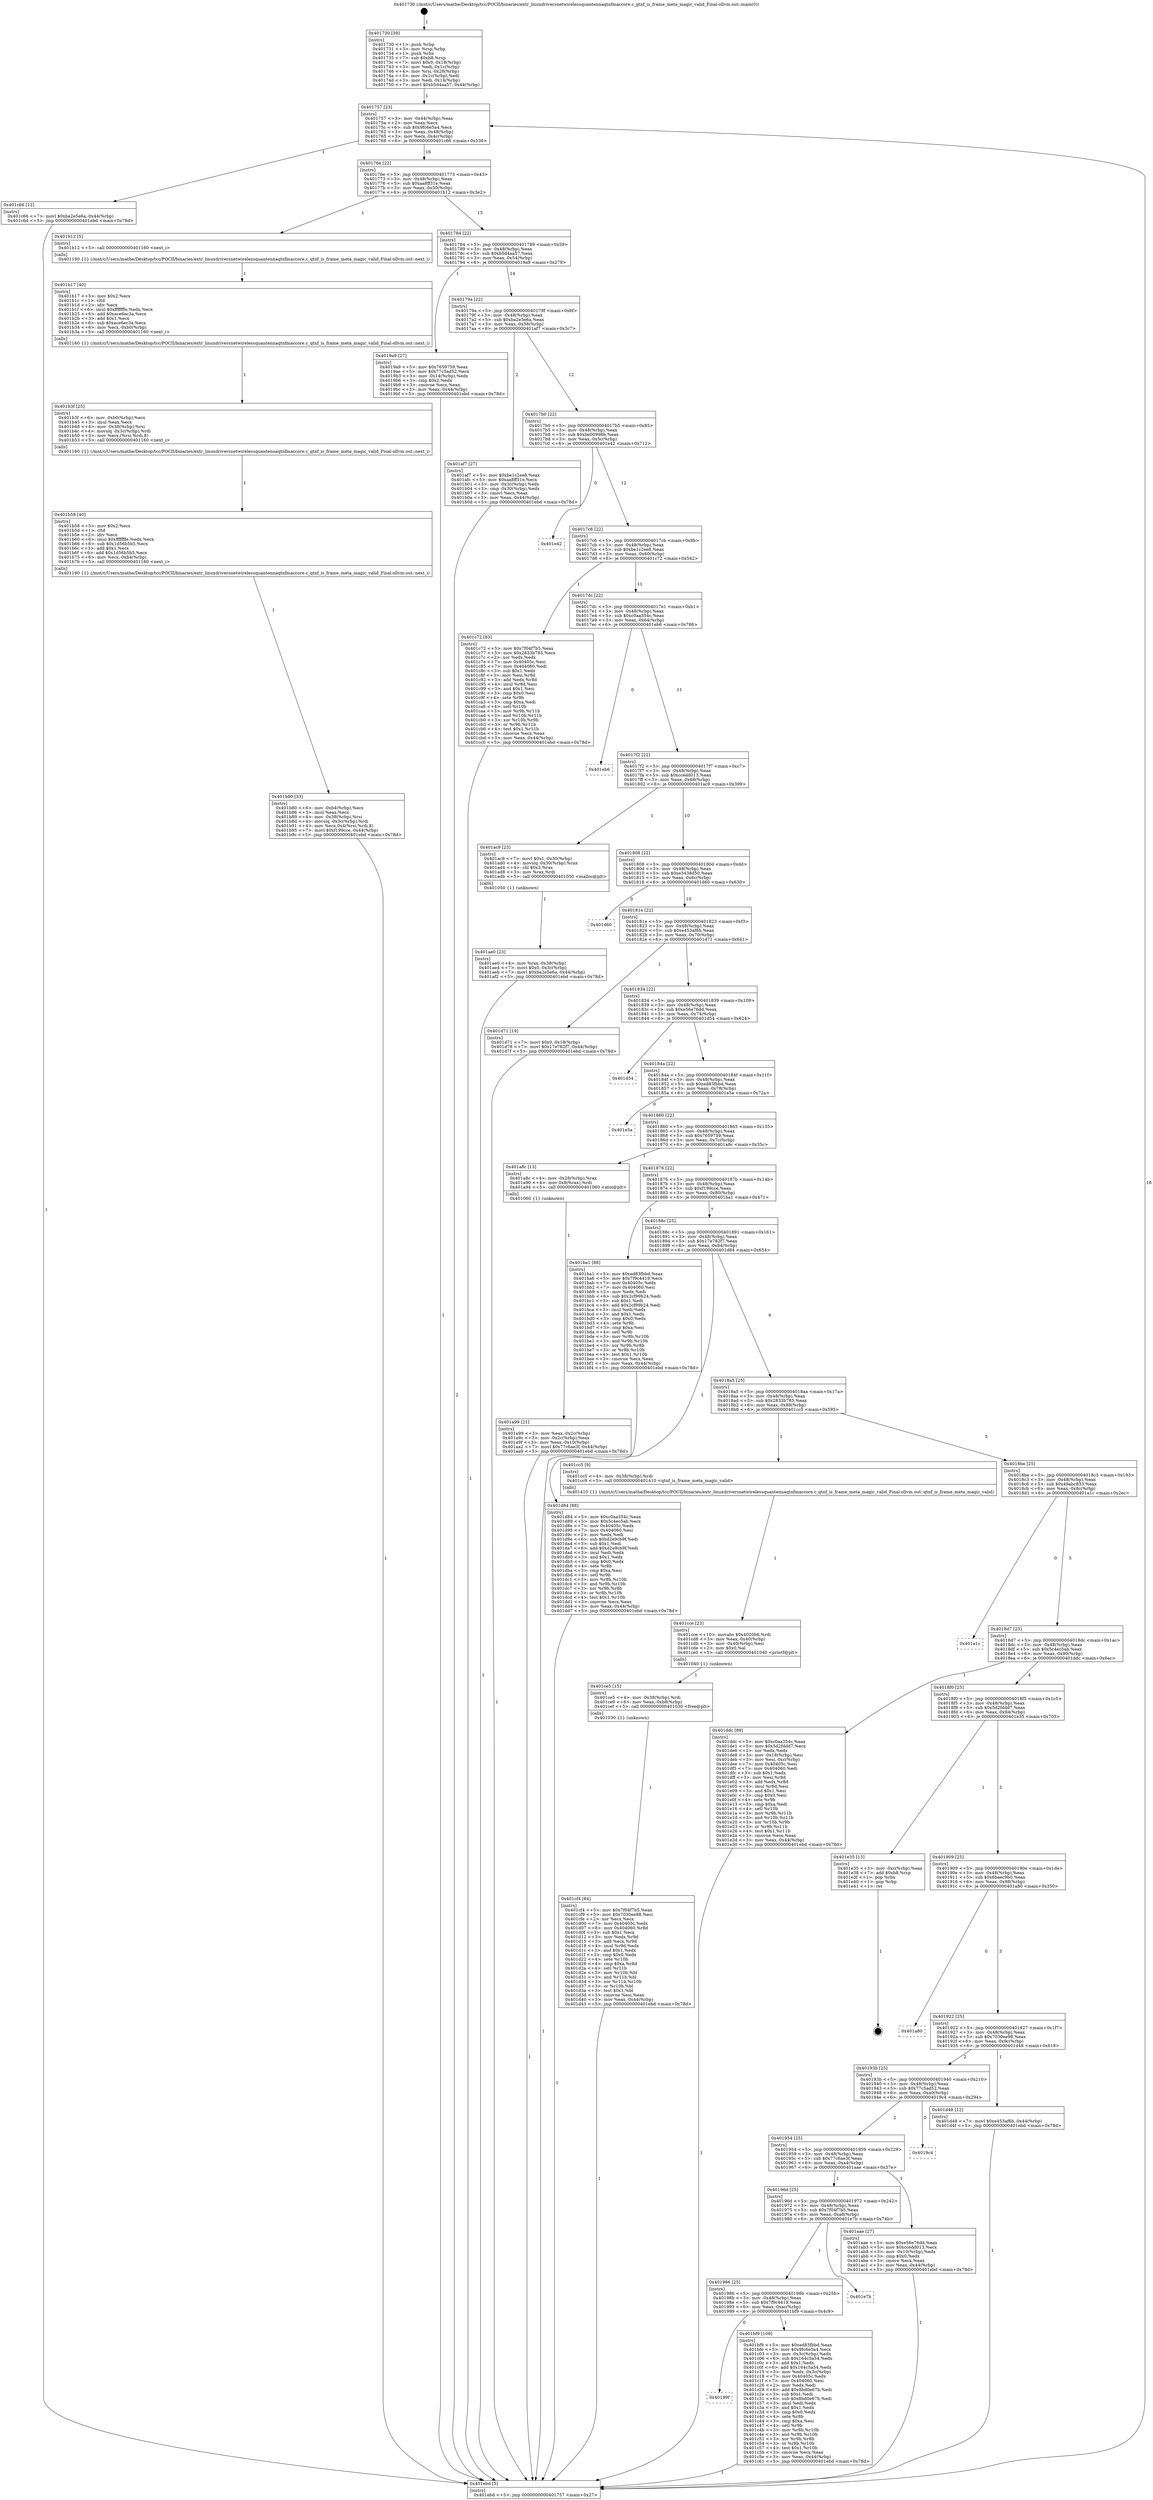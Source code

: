 digraph "0x401730" {
  label = "0x401730 (/mnt/c/Users/mathe/Desktop/tcc/POCII/binaries/extr_linuxdriversnetwirelessquantennaqtnfmaccore.c_qtnf_is_frame_meta_magic_valid_Final-ollvm.out::main(0))"
  labelloc = "t"
  node[shape=record]

  Entry [label="",width=0.3,height=0.3,shape=circle,fillcolor=black,style=filled]
  "0x401757" [label="{
     0x401757 [23]\l
     | [instrs]\l
     &nbsp;&nbsp;0x401757 \<+3\>: mov -0x44(%rbp),%eax\l
     &nbsp;&nbsp;0x40175a \<+2\>: mov %eax,%ecx\l
     &nbsp;&nbsp;0x40175c \<+6\>: sub $0x9fc6e5a4,%ecx\l
     &nbsp;&nbsp;0x401762 \<+3\>: mov %eax,-0x48(%rbp)\l
     &nbsp;&nbsp;0x401765 \<+3\>: mov %ecx,-0x4c(%rbp)\l
     &nbsp;&nbsp;0x401768 \<+6\>: je 0000000000401c66 \<main+0x536\>\l
  }"]
  "0x401c66" [label="{
     0x401c66 [12]\l
     | [instrs]\l
     &nbsp;&nbsp;0x401c66 \<+7\>: movl $0xba2e5e6a,-0x44(%rbp)\l
     &nbsp;&nbsp;0x401c6d \<+5\>: jmp 0000000000401ebd \<main+0x78d\>\l
  }"]
  "0x40176e" [label="{
     0x40176e [22]\l
     | [instrs]\l
     &nbsp;&nbsp;0x40176e \<+5\>: jmp 0000000000401773 \<main+0x43\>\l
     &nbsp;&nbsp;0x401773 \<+3\>: mov -0x48(%rbp),%eax\l
     &nbsp;&nbsp;0x401776 \<+5\>: sub $0xaa8ff31e,%eax\l
     &nbsp;&nbsp;0x40177b \<+3\>: mov %eax,-0x50(%rbp)\l
     &nbsp;&nbsp;0x40177e \<+6\>: je 0000000000401b12 \<main+0x3e2\>\l
  }"]
  Exit [label="",width=0.3,height=0.3,shape=circle,fillcolor=black,style=filled,peripheries=2]
  "0x401b12" [label="{
     0x401b12 [5]\l
     | [instrs]\l
     &nbsp;&nbsp;0x401b12 \<+5\>: call 0000000000401160 \<next_i\>\l
     | [calls]\l
     &nbsp;&nbsp;0x401160 \{1\} (/mnt/c/Users/mathe/Desktop/tcc/POCII/binaries/extr_linuxdriversnetwirelessquantennaqtnfmaccore.c_qtnf_is_frame_meta_magic_valid_Final-ollvm.out::next_i)\l
  }"]
  "0x401784" [label="{
     0x401784 [22]\l
     | [instrs]\l
     &nbsp;&nbsp;0x401784 \<+5\>: jmp 0000000000401789 \<main+0x59\>\l
     &nbsp;&nbsp;0x401789 \<+3\>: mov -0x48(%rbp),%eax\l
     &nbsp;&nbsp;0x40178c \<+5\>: sub $0xb5d4aa57,%eax\l
     &nbsp;&nbsp;0x401791 \<+3\>: mov %eax,-0x54(%rbp)\l
     &nbsp;&nbsp;0x401794 \<+6\>: je 00000000004019a9 \<main+0x279\>\l
  }"]
  "0x401cf4" [label="{
     0x401cf4 [84]\l
     | [instrs]\l
     &nbsp;&nbsp;0x401cf4 \<+5\>: mov $0x7f04f7b5,%eax\l
     &nbsp;&nbsp;0x401cf9 \<+5\>: mov $0x7030ee98,%esi\l
     &nbsp;&nbsp;0x401cfe \<+2\>: xor %ecx,%ecx\l
     &nbsp;&nbsp;0x401d00 \<+7\>: mov 0x40405c,%edx\l
     &nbsp;&nbsp;0x401d07 \<+8\>: mov 0x404060,%r8d\l
     &nbsp;&nbsp;0x401d0f \<+3\>: sub $0x1,%ecx\l
     &nbsp;&nbsp;0x401d12 \<+3\>: mov %edx,%r9d\l
     &nbsp;&nbsp;0x401d15 \<+3\>: add %ecx,%r9d\l
     &nbsp;&nbsp;0x401d18 \<+4\>: imul %r9d,%edx\l
     &nbsp;&nbsp;0x401d1c \<+3\>: and $0x1,%edx\l
     &nbsp;&nbsp;0x401d1f \<+3\>: cmp $0x0,%edx\l
     &nbsp;&nbsp;0x401d22 \<+4\>: sete %r10b\l
     &nbsp;&nbsp;0x401d26 \<+4\>: cmp $0xa,%r8d\l
     &nbsp;&nbsp;0x401d2a \<+4\>: setl %r11b\l
     &nbsp;&nbsp;0x401d2e \<+3\>: mov %r10b,%bl\l
     &nbsp;&nbsp;0x401d31 \<+3\>: and %r11b,%bl\l
     &nbsp;&nbsp;0x401d34 \<+3\>: xor %r11b,%r10b\l
     &nbsp;&nbsp;0x401d37 \<+3\>: or %r10b,%bl\l
     &nbsp;&nbsp;0x401d3a \<+3\>: test $0x1,%bl\l
     &nbsp;&nbsp;0x401d3d \<+3\>: cmovne %esi,%eax\l
     &nbsp;&nbsp;0x401d40 \<+3\>: mov %eax,-0x44(%rbp)\l
     &nbsp;&nbsp;0x401d43 \<+5\>: jmp 0000000000401ebd \<main+0x78d\>\l
  }"]
  "0x4019a9" [label="{
     0x4019a9 [27]\l
     | [instrs]\l
     &nbsp;&nbsp;0x4019a9 \<+5\>: mov $0x7659759,%eax\l
     &nbsp;&nbsp;0x4019ae \<+5\>: mov $0x77c5ad52,%ecx\l
     &nbsp;&nbsp;0x4019b3 \<+3\>: mov -0x14(%rbp),%edx\l
     &nbsp;&nbsp;0x4019b6 \<+3\>: cmp $0x2,%edx\l
     &nbsp;&nbsp;0x4019b9 \<+3\>: cmovne %ecx,%eax\l
     &nbsp;&nbsp;0x4019bc \<+3\>: mov %eax,-0x44(%rbp)\l
     &nbsp;&nbsp;0x4019bf \<+5\>: jmp 0000000000401ebd \<main+0x78d\>\l
  }"]
  "0x40179a" [label="{
     0x40179a [22]\l
     | [instrs]\l
     &nbsp;&nbsp;0x40179a \<+5\>: jmp 000000000040179f \<main+0x6f\>\l
     &nbsp;&nbsp;0x40179f \<+3\>: mov -0x48(%rbp),%eax\l
     &nbsp;&nbsp;0x4017a2 \<+5\>: sub $0xba2e5e6a,%eax\l
     &nbsp;&nbsp;0x4017a7 \<+3\>: mov %eax,-0x58(%rbp)\l
     &nbsp;&nbsp;0x4017aa \<+6\>: je 0000000000401af7 \<main+0x3c7\>\l
  }"]
  "0x401ebd" [label="{
     0x401ebd [5]\l
     | [instrs]\l
     &nbsp;&nbsp;0x401ebd \<+5\>: jmp 0000000000401757 \<main+0x27\>\l
  }"]
  "0x401730" [label="{
     0x401730 [39]\l
     | [instrs]\l
     &nbsp;&nbsp;0x401730 \<+1\>: push %rbp\l
     &nbsp;&nbsp;0x401731 \<+3\>: mov %rsp,%rbp\l
     &nbsp;&nbsp;0x401734 \<+1\>: push %rbx\l
     &nbsp;&nbsp;0x401735 \<+7\>: sub $0xb8,%rsp\l
     &nbsp;&nbsp;0x40173c \<+7\>: movl $0x0,-0x18(%rbp)\l
     &nbsp;&nbsp;0x401743 \<+3\>: mov %edi,-0x1c(%rbp)\l
     &nbsp;&nbsp;0x401746 \<+4\>: mov %rsi,-0x28(%rbp)\l
     &nbsp;&nbsp;0x40174a \<+3\>: mov -0x1c(%rbp),%edi\l
     &nbsp;&nbsp;0x40174d \<+3\>: mov %edi,-0x14(%rbp)\l
     &nbsp;&nbsp;0x401750 \<+7\>: movl $0xb5d4aa57,-0x44(%rbp)\l
  }"]
  "0x401ce5" [label="{
     0x401ce5 [15]\l
     | [instrs]\l
     &nbsp;&nbsp;0x401ce5 \<+4\>: mov -0x38(%rbp),%rdi\l
     &nbsp;&nbsp;0x401ce9 \<+6\>: mov %eax,-0xb8(%rbp)\l
     &nbsp;&nbsp;0x401cef \<+5\>: call 0000000000401030 \<free@plt\>\l
     | [calls]\l
     &nbsp;&nbsp;0x401030 \{1\} (unknown)\l
  }"]
  "0x401af7" [label="{
     0x401af7 [27]\l
     | [instrs]\l
     &nbsp;&nbsp;0x401af7 \<+5\>: mov $0xbe1c2ee8,%eax\l
     &nbsp;&nbsp;0x401afc \<+5\>: mov $0xaa8ff31e,%ecx\l
     &nbsp;&nbsp;0x401b01 \<+3\>: mov -0x3c(%rbp),%edx\l
     &nbsp;&nbsp;0x401b04 \<+3\>: cmp -0x30(%rbp),%edx\l
     &nbsp;&nbsp;0x401b07 \<+3\>: cmovl %ecx,%eax\l
     &nbsp;&nbsp;0x401b0a \<+3\>: mov %eax,-0x44(%rbp)\l
     &nbsp;&nbsp;0x401b0d \<+5\>: jmp 0000000000401ebd \<main+0x78d\>\l
  }"]
  "0x4017b0" [label="{
     0x4017b0 [22]\l
     | [instrs]\l
     &nbsp;&nbsp;0x4017b0 \<+5\>: jmp 00000000004017b5 \<main+0x85\>\l
     &nbsp;&nbsp;0x4017b5 \<+3\>: mov -0x48(%rbp),%eax\l
     &nbsp;&nbsp;0x4017b8 \<+5\>: sub $0xbe00998b,%eax\l
     &nbsp;&nbsp;0x4017bd \<+3\>: mov %eax,-0x5c(%rbp)\l
     &nbsp;&nbsp;0x4017c0 \<+6\>: je 0000000000401e42 \<main+0x712\>\l
  }"]
  "0x401cce" [label="{
     0x401cce [23]\l
     | [instrs]\l
     &nbsp;&nbsp;0x401cce \<+10\>: movabs $0x4020b6,%rdi\l
     &nbsp;&nbsp;0x401cd8 \<+3\>: mov %eax,-0x40(%rbp)\l
     &nbsp;&nbsp;0x401cdb \<+3\>: mov -0x40(%rbp),%esi\l
     &nbsp;&nbsp;0x401cde \<+2\>: mov $0x0,%al\l
     &nbsp;&nbsp;0x401ce0 \<+5\>: call 0000000000401040 \<printf@plt\>\l
     | [calls]\l
     &nbsp;&nbsp;0x401040 \{1\} (unknown)\l
  }"]
  "0x401e42" [label="{
     0x401e42\l
  }", style=dashed]
  "0x4017c6" [label="{
     0x4017c6 [22]\l
     | [instrs]\l
     &nbsp;&nbsp;0x4017c6 \<+5\>: jmp 00000000004017cb \<main+0x9b\>\l
     &nbsp;&nbsp;0x4017cb \<+3\>: mov -0x48(%rbp),%eax\l
     &nbsp;&nbsp;0x4017ce \<+5\>: sub $0xbe1c2ee8,%eax\l
     &nbsp;&nbsp;0x4017d3 \<+3\>: mov %eax,-0x60(%rbp)\l
     &nbsp;&nbsp;0x4017d6 \<+6\>: je 0000000000401c72 \<main+0x542\>\l
  }"]
  "0x40199f" [label="{
     0x40199f\l
  }", style=dashed]
  "0x401c72" [label="{
     0x401c72 [83]\l
     | [instrs]\l
     &nbsp;&nbsp;0x401c72 \<+5\>: mov $0x7f04f7b5,%eax\l
     &nbsp;&nbsp;0x401c77 \<+5\>: mov $0x2833b785,%ecx\l
     &nbsp;&nbsp;0x401c7c \<+2\>: xor %edx,%edx\l
     &nbsp;&nbsp;0x401c7e \<+7\>: mov 0x40405c,%esi\l
     &nbsp;&nbsp;0x401c85 \<+7\>: mov 0x404060,%edi\l
     &nbsp;&nbsp;0x401c8c \<+3\>: sub $0x1,%edx\l
     &nbsp;&nbsp;0x401c8f \<+3\>: mov %esi,%r8d\l
     &nbsp;&nbsp;0x401c92 \<+3\>: add %edx,%r8d\l
     &nbsp;&nbsp;0x401c95 \<+4\>: imul %r8d,%esi\l
     &nbsp;&nbsp;0x401c99 \<+3\>: and $0x1,%esi\l
     &nbsp;&nbsp;0x401c9c \<+3\>: cmp $0x0,%esi\l
     &nbsp;&nbsp;0x401c9f \<+4\>: sete %r9b\l
     &nbsp;&nbsp;0x401ca3 \<+3\>: cmp $0xa,%edi\l
     &nbsp;&nbsp;0x401ca6 \<+4\>: setl %r10b\l
     &nbsp;&nbsp;0x401caa \<+3\>: mov %r9b,%r11b\l
     &nbsp;&nbsp;0x401cad \<+3\>: and %r10b,%r11b\l
     &nbsp;&nbsp;0x401cb0 \<+3\>: xor %r10b,%r9b\l
     &nbsp;&nbsp;0x401cb3 \<+3\>: or %r9b,%r11b\l
     &nbsp;&nbsp;0x401cb6 \<+4\>: test $0x1,%r11b\l
     &nbsp;&nbsp;0x401cba \<+3\>: cmovne %ecx,%eax\l
     &nbsp;&nbsp;0x401cbd \<+3\>: mov %eax,-0x44(%rbp)\l
     &nbsp;&nbsp;0x401cc0 \<+5\>: jmp 0000000000401ebd \<main+0x78d\>\l
  }"]
  "0x4017dc" [label="{
     0x4017dc [22]\l
     | [instrs]\l
     &nbsp;&nbsp;0x4017dc \<+5\>: jmp 00000000004017e1 \<main+0xb1\>\l
     &nbsp;&nbsp;0x4017e1 \<+3\>: mov -0x48(%rbp),%eax\l
     &nbsp;&nbsp;0x4017e4 \<+5\>: sub $0xc0aa354c,%eax\l
     &nbsp;&nbsp;0x4017e9 \<+3\>: mov %eax,-0x64(%rbp)\l
     &nbsp;&nbsp;0x4017ec \<+6\>: je 0000000000401eb6 \<main+0x786\>\l
  }"]
  "0x401bf9" [label="{
     0x401bf9 [109]\l
     | [instrs]\l
     &nbsp;&nbsp;0x401bf9 \<+5\>: mov $0xed83fbbd,%eax\l
     &nbsp;&nbsp;0x401bfe \<+5\>: mov $0x9fc6e5a4,%ecx\l
     &nbsp;&nbsp;0x401c03 \<+3\>: mov -0x3c(%rbp),%edx\l
     &nbsp;&nbsp;0x401c06 \<+6\>: sub $0x164c5a54,%edx\l
     &nbsp;&nbsp;0x401c0c \<+3\>: add $0x1,%edx\l
     &nbsp;&nbsp;0x401c0f \<+6\>: add $0x164c5a54,%edx\l
     &nbsp;&nbsp;0x401c15 \<+3\>: mov %edx,-0x3c(%rbp)\l
     &nbsp;&nbsp;0x401c18 \<+7\>: mov 0x40405c,%edx\l
     &nbsp;&nbsp;0x401c1f \<+7\>: mov 0x404060,%esi\l
     &nbsp;&nbsp;0x401c26 \<+2\>: mov %edx,%edi\l
     &nbsp;&nbsp;0x401c28 \<+6\>: add $0x8bd0e67b,%edi\l
     &nbsp;&nbsp;0x401c2e \<+3\>: sub $0x1,%edi\l
     &nbsp;&nbsp;0x401c31 \<+6\>: sub $0x8bd0e67b,%edi\l
     &nbsp;&nbsp;0x401c37 \<+3\>: imul %edi,%edx\l
     &nbsp;&nbsp;0x401c3a \<+3\>: and $0x1,%edx\l
     &nbsp;&nbsp;0x401c3d \<+3\>: cmp $0x0,%edx\l
     &nbsp;&nbsp;0x401c40 \<+4\>: sete %r8b\l
     &nbsp;&nbsp;0x401c44 \<+3\>: cmp $0xa,%esi\l
     &nbsp;&nbsp;0x401c47 \<+4\>: setl %r9b\l
     &nbsp;&nbsp;0x401c4b \<+3\>: mov %r8b,%r10b\l
     &nbsp;&nbsp;0x401c4e \<+3\>: and %r9b,%r10b\l
     &nbsp;&nbsp;0x401c51 \<+3\>: xor %r9b,%r8b\l
     &nbsp;&nbsp;0x401c54 \<+3\>: or %r8b,%r10b\l
     &nbsp;&nbsp;0x401c57 \<+4\>: test $0x1,%r10b\l
     &nbsp;&nbsp;0x401c5b \<+3\>: cmovne %ecx,%eax\l
     &nbsp;&nbsp;0x401c5e \<+3\>: mov %eax,-0x44(%rbp)\l
     &nbsp;&nbsp;0x401c61 \<+5\>: jmp 0000000000401ebd \<main+0x78d\>\l
  }"]
  "0x401eb6" [label="{
     0x401eb6\l
  }", style=dashed]
  "0x4017f2" [label="{
     0x4017f2 [22]\l
     | [instrs]\l
     &nbsp;&nbsp;0x4017f2 \<+5\>: jmp 00000000004017f7 \<main+0xc7\>\l
     &nbsp;&nbsp;0x4017f7 \<+3\>: mov -0x48(%rbp),%eax\l
     &nbsp;&nbsp;0x4017fa \<+5\>: sub $0xccedd013,%eax\l
     &nbsp;&nbsp;0x4017ff \<+3\>: mov %eax,-0x68(%rbp)\l
     &nbsp;&nbsp;0x401802 \<+6\>: je 0000000000401ac9 \<main+0x399\>\l
  }"]
  "0x401986" [label="{
     0x401986 [25]\l
     | [instrs]\l
     &nbsp;&nbsp;0x401986 \<+5\>: jmp 000000000040198b \<main+0x25b\>\l
     &nbsp;&nbsp;0x40198b \<+3\>: mov -0x48(%rbp),%eax\l
     &nbsp;&nbsp;0x40198e \<+5\>: sub $0x7f9c4419,%eax\l
     &nbsp;&nbsp;0x401993 \<+6\>: mov %eax,-0xac(%rbp)\l
     &nbsp;&nbsp;0x401999 \<+6\>: je 0000000000401bf9 \<main+0x4c9\>\l
  }"]
  "0x401ac9" [label="{
     0x401ac9 [23]\l
     | [instrs]\l
     &nbsp;&nbsp;0x401ac9 \<+7\>: movl $0x1,-0x30(%rbp)\l
     &nbsp;&nbsp;0x401ad0 \<+4\>: movslq -0x30(%rbp),%rax\l
     &nbsp;&nbsp;0x401ad4 \<+4\>: shl $0x3,%rax\l
     &nbsp;&nbsp;0x401ad8 \<+3\>: mov %rax,%rdi\l
     &nbsp;&nbsp;0x401adb \<+5\>: call 0000000000401050 \<malloc@plt\>\l
     | [calls]\l
     &nbsp;&nbsp;0x401050 \{1\} (unknown)\l
  }"]
  "0x401808" [label="{
     0x401808 [22]\l
     | [instrs]\l
     &nbsp;&nbsp;0x401808 \<+5\>: jmp 000000000040180d \<main+0xdd\>\l
     &nbsp;&nbsp;0x40180d \<+3\>: mov -0x48(%rbp),%eax\l
     &nbsp;&nbsp;0x401810 \<+5\>: sub $0xe3438d50,%eax\l
     &nbsp;&nbsp;0x401815 \<+3\>: mov %eax,-0x6c(%rbp)\l
     &nbsp;&nbsp;0x401818 \<+6\>: je 0000000000401d60 \<main+0x630\>\l
  }"]
  "0x401e7b" [label="{
     0x401e7b\l
  }", style=dashed]
  "0x401d60" [label="{
     0x401d60\l
  }", style=dashed]
  "0x40181e" [label="{
     0x40181e [22]\l
     | [instrs]\l
     &nbsp;&nbsp;0x40181e \<+5\>: jmp 0000000000401823 \<main+0xf3\>\l
     &nbsp;&nbsp;0x401823 \<+3\>: mov -0x48(%rbp),%eax\l
     &nbsp;&nbsp;0x401826 \<+5\>: sub $0xe453af6b,%eax\l
     &nbsp;&nbsp;0x40182b \<+3\>: mov %eax,-0x70(%rbp)\l
     &nbsp;&nbsp;0x40182e \<+6\>: je 0000000000401d71 \<main+0x641\>\l
  }"]
  "0x401b80" [label="{
     0x401b80 [33]\l
     | [instrs]\l
     &nbsp;&nbsp;0x401b80 \<+6\>: mov -0xb4(%rbp),%ecx\l
     &nbsp;&nbsp;0x401b86 \<+3\>: imul %eax,%ecx\l
     &nbsp;&nbsp;0x401b89 \<+4\>: mov -0x38(%rbp),%rsi\l
     &nbsp;&nbsp;0x401b8d \<+4\>: movslq -0x3c(%rbp),%rdi\l
     &nbsp;&nbsp;0x401b91 \<+4\>: mov %ecx,0x4(%rsi,%rdi,8)\l
     &nbsp;&nbsp;0x401b95 \<+7\>: movl $0xf199cce,-0x44(%rbp)\l
     &nbsp;&nbsp;0x401b9c \<+5\>: jmp 0000000000401ebd \<main+0x78d\>\l
  }"]
  "0x401d71" [label="{
     0x401d71 [19]\l
     | [instrs]\l
     &nbsp;&nbsp;0x401d71 \<+7\>: movl $0x0,-0x18(%rbp)\l
     &nbsp;&nbsp;0x401d78 \<+7\>: movl $0x17e782f7,-0x44(%rbp)\l
     &nbsp;&nbsp;0x401d7f \<+5\>: jmp 0000000000401ebd \<main+0x78d\>\l
  }"]
  "0x401834" [label="{
     0x401834 [22]\l
     | [instrs]\l
     &nbsp;&nbsp;0x401834 \<+5\>: jmp 0000000000401839 \<main+0x109\>\l
     &nbsp;&nbsp;0x401839 \<+3\>: mov -0x48(%rbp),%eax\l
     &nbsp;&nbsp;0x40183c \<+5\>: sub $0xe56e76dd,%eax\l
     &nbsp;&nbsp;0x401841 \<+3\>: mov %eax,-0x74(%rbp)\l
     &nbsp;&nbsp;0x401844 \<+6\>: je 0000000000401d54 \<main+0x624\>\l
  }"]
  "0x401b58" [label="{
     0x401b58 [40]\l
     | [instrs]\l
     &nbsp;&nbsp;0x401b58 \<+5\>: mov $0x2,%ecx\l
     &nbsp;&nbsp;0x401b5d \<+1\>: cltd\l
     &nbsp;&nbsp;0x401b5e \<+2\>: idiv %ecx\l
     &nbsp;&nbsp;0x401b60 \<+6\>: imul $0xfffffffe,%edx,%ecx\l
     &nbsp;&nbsp;0x401b66 \<+6\>: sub $0x1d56b5b5,%ecx\l
     &nbsp;&nbsp;0x401b6c \<+3\>: add $0x1,%ecx\l
     &nbsp;&nbsp;0x401b6f \<+6\>: add $0x1d56b5b5,%ecx\l
     &nbsp;&nbsp;0x401b75 \<+6\>: mov %ecx,-0xb4(%rbp)\l
     &nbsp;&nbsp;0x401b7b \<+5\>: call 0000000000401160 \<next_i\>\l
     | [calls]\l
     &nbsp;&nbsp;0x401160 \{1\} (/mnt/c/Users/mathe/Desktop/tcc/POCII/binaries/extr_linuxdriversnetwirelessquantennaqtnfmaccore.c_qtnf_is_frame_meta_magic_valid_Final-ollvm.out::next_i)\l
  }"]
  "0x401d54" [label="{
     0x401d54\l
  }", style=dashed]
  "0x40184a" [label="{
     0x40184a [22]\l
     | [instrs]\l
     &nbsp;&nbsp;0x40184a \<+5\>: jmp 000000000040184f \<main+0x11f\>\l
     &nbsp;&nbsp;0x40184f \<+3\>: mov -0x48(%rbp),%eax\l
     &nbsp;&nbsp;0x401852 \<+5\>: sub $0xed83fbbd,%eax\l
     &nbsp;&nbsp;0x401857 \<+3\>: mov %eax,-0x78(%rbp)\l
     &nbsp;&nbsp;0x40185a \<+6\>: je 0000000000401e5a \<main+0x72a\>\l
  }"]
  "0x401b3f" [label="{
     0x401b3f [25]\l
     | [instrs]\l
     &nbsp;&nbsp;0x401b3f \<+6\>: mov -0xb0(%rbp),%ecx\l
     &nbsp;&nbsp;0x401b45 \<+3\>: imul %eax,%ecx\l
     &nbsp;&nbsp;0x401b48 \<+4\>: mov -0x38(%rbp),%rsi\l
     &nbsp;&nbsp;0x401b4c \<+4\>: movslq -0x3c(%rbp),%rdi\l
     &nbsp;&nbsp;0x401b50 \<+3\>: mov %ecx,(%rsi,%rdi,8)\l
     &nbsp;&nbsp;0x401b53 \<+5\>: call 0000000000401160 \<next_i\>\l
     | [calls]\l
     &nbsp;&nbsp;0x401160 \{1\} (/mnt/c/Users/mathe/Desktop/tcc/POCII/binaries/extr_linuxdriversnetwirelessquantennaqtnfmaccore.c_qtnf_is_frame_meta_magic_valid_Final-ollvm.out::next_i)\l
  }"]
  "0x401e5a" [label="{
     0x401e5a\l
  }", style=dashed]
  "0x401860" [label="{
     0x401860 [22]\l
     | [instrs]\l
     &nbsp;&nbsp;0x401860 \<+5\>: jmp 0000000000401865 \<main+0x135\>\l
     &nbsp;&nbsp;0x401865 \<+3\>: mov -0x48(%rbp),%eax\l
     &nbsp;&nbsp;0x401868 \<+5\>: sub $0x7659759,%eax\l
     &nbsp;&nbsp;0x40186d \<+3\>: mov %eax,-0x7c(%rbp)\l
     &nbsp;&nbsp;0x401870 \<+6\>: je 0000000000401a8c \<main+0x35c\>\l
  }"]
  "0x401b17" [label="{
     0x401b17 [40]\l
     | [instrs]\l
     &nbsp;&nbsp;0x401b17 \<+5\>: mov $0x2,%ecx\l
     &nbsp;&nbsp;0x401b1c \<+1\>: cltd\l
     &nbsp;&nbsp;0x401b1d \<+2\>: idiv %ecx\l
     &nbsp;&nbsp;0x401b1f \<+6\>: imul $0xfffffffe,%edx,%ecx\l
     &nbsp;&nbsp;0x401b25 \<+6\>: add $0xace6ec3a,%ecx\l
     &nbsp;&nbsp;0x401b2b \<+3\>: add $0x1,%ecx\l
     &nbsp;&nbsp;0x401b2e \<+6\>: sub $0xace6ec3a,%ecx\l
     &nbsp;&nbsp;0x401b34 \<+6\>: mov %ecx,-0xb0(%rbp)\l
     &nbsp;&nbsp;0x401b3a \<+5\>: call 0000000000401160 \<next_i\>\l
     | [calls]\l
     &nbsp;&nbsp;0x401160 \{1\} (/mnt/c/Users/mathe/Desktop/tcc/POCII/binaries/extr_linuxdriversnetwirelessquantennaqtnfmaccore.c_qtnf_is_frame_meta_magic_valid_Final-ollvm.out::next_i)\l
  }"]
  "0x401a8c" [label="{
     0x401a8c [13]\l
     | [instrs]\l
     &nbsp;&nbsp;0x401a8c \<+4\>: mov -0x28(%rbp),%rax\l
     &nbsp;&nbsp;0x401a90 \<+4\>: mov 0x8(%rax),%rdi\l
     &nbsp;&nbsp;0x401a94 \<+5\>: call 0000000000401060 \<atoi@plt\>\l
     | [calls]\l
     &nbsp;&nbsp;0x401060 \{1\} (unknown)\l
  }"]
  "0x401876" [label="{
     0x401876 [22]\l
     | [instrs]\l
     &nbsp;&nbsp;0x401876 \<+5\>: jmp 000000000040187b \<main+0x14b\>\l
     &nbsp;&nbsp;0x40187b \<+3\>: mov -0x48(%rbp),%eax\l
     &nbsp;&nbsp;0x40187e \<+5\>: sub $0xf199cce,%eax\l
     &nbsp;&nbsp;0x401883 \<+3\>: mov %eax,-0x80(%rbp)\l
     &nbsp;&nbsp;0x401886 \<+6\>: je 0000000000401ba1 \<main+0x471\>\l
  }"]
  "0x401a99" [label="{
     0x401a99 [21]\l
     | [instrs]\l
     &nbsp;&nbsp;0x401a99 \<+3\>: mov %eax,-0x2c(%rbp)\l
     &nbsp;&nbsp;0x401a9c \<+3\>: mov -0x2c(%rbp),%eax\l
     &nbsp;&nbsp;0x401a9f \<+3\>: mov %eax,-0x10(%rbp)\l
     &nbsp;&nbsp;0x401aa2 \<+7\>: movl $0x77c6ae3f,-0x44(%rbp)\l
     &nbsp;&nbsp;0x401aa9 \<+5\>: jmp 0000000000401ebd \<main+0x78d\>\l
  }"]
  "0x401ae0" [label="{
     0x401ae0 [23]\l
     | [instrs]\l
     &nbsp;&nbsp;0x401ae0 \<+4\>: mov %rax,-0x38(%rbp)\l
     &nbsp;&nbsp;0x401ae4 \<+7\>: movl $0x0,-0x3c(%rbp)\l
     &nbsp;&nbsp;0x401aeb \<+7\>: movl $0xba2e5e6a,-0x44(%rbp)\l
     &nbsp;&nbsp;0x401af2 \<+5\>: jmp 0000000000401ebd \<main+0x78d\>\l
  }"]
  "0x401ba1" [label="{
     0x401ba1 [88]\l
     | [instrs]\l
     &nbsp;&nbsp;0x401ba1 \<+5\>: mov $0xed83fbbd,%eax\l
     &nbsp;&nbsp;0x401ba6 \<+5\>: mov $0x7f9c4419,%ecx\l
     &nbsp;&nbsp;0x401bab \<+7\>: mov 0x40405c,%edx\l
     &nbsp;&nbsp;0x401bb2 \<+7\>: mov 0x404060,%esi\l
     &nbsp;&nbsp;0x401bb9 \<+2\>: mov %edx,%edi\l
     &nbsp;&nbsp;0x401bbb \<+6\>: sub $0x2cf99b24,%edi\l
     &nbsp;&nbsp;0x401bc1 \<+3\>: sub $0x1,%edi\l
     &nbsp;&nbsp;0x401bc4 \<+6\>: add $0x2cf99b24,%edi\l
     &nbsp;&nbsp;0x401bca \<+3\>: imul %edi,%edx\l
     &nbsp;&nbsp;0x401bcd \<+3\>: and $0x1,%edx\l
     &nbsp;&nbsp;0x401bd0 \<+3\>: cmp $0x0,%edx\l
     &nbsp;&nbsp;0x401bd3 \<+4\>: sete %r8b\l
     &nbsp;&nbsp;0x401bd7 \<+3\>: cmp $0xa,%esi\l
     &nbsp;&nbsp;0x401bda \<+4\>: setl %r9b\l
     &nbsp;&nbsp;0x401bde \<+3\>: mov %r8b,%r10b\l
     &nbsp;&nbsp;0x401be1 \<+3\>: and %r9b,%r10b\l
     &nbsp;&nbsp;0x401be4 \<+3\>: xor %r9b,%r8b\l
     &nbsp;&nbsp;0x401be7 \<+3\>: or %r8b,%r10b\l
     &nbsp;&nbsp;0x401bea \<+4\>: test $0x1,%r10b\l
     &nbsp;&nbsp;0x401bee \<+3\>: cmovne %ecx,%eax\l
     &nbsp;&nbsp;0x401bf1 \<+3\>: mov %eax,-0x44(%rbp)\l
     &nbsp;&nbsp;0x401bf4 \<+5\>: jmp 0000000000401ebd \<main+0x78d\>\l
  }"]
  "0x40188c" [label="{
     0x40188c [25]\l
     | [instrs]\l
     &nbsp;&nbsp;0x40188c \<+5\>: jmp 0000000000401891 \<main+0x161\>\l
     &nbsp;&nbsp;0x401891 \<+3\>: mov -0x48(%rbp),%eax\l
     &nbsp;&nbsp;0x401894 \<+5\>: sub $0x17e782f7,%eax\l
     &nbsp;&nbsp;0x401899 \<+6\>: mov %eax,-0x84(%rbp)\l
     &nbsp;&nbsp;0x40189f \<+6\>: je 0000000000401d84 \<main+0x654\>\l
  }"]
  "0x40196d" [label="{
     0x40196d [25]\l
     | [instrs]\l
     &nbsp;&nbsp;0x40196d \<+5\>: jmp 0000000000401972 \<main+0x242\>\l
     &nbsp;&nbsp;0x401972 \<+3\>: mov -0x48(%rbp),%eax\l
     &nbsp;&nbsp;0x401975 \<+5\>: sub $0x7f04f7b5,%eax\l
     &nbsp;&nbsp;0x40197a \<+6\>: mov %eax,-0xa8(%rbp)\l
     &nbsp;&nbsp;0x401980 \<+6\>: je 0000000000401e7b \<main+0x74b\>\l
  }"]
  "0x401d84" [label="{
     0x401d84 [88]\l
     | [instrs]\l
     &nbsp;&nbsp;0x401d84 \<+5\>: mov $0xc0aa354c,%eax\l
     &nbsp;&nbsp;0x401d89 \<+5\>: mov $0x5c4ec5ab,%ecx\l
     &nbsp;&nbsp;0x401d8e \<+7\>: mov 0x40405c,%edx\l
     &nbsp;&nbsp;0x401d95 \<+7\>: mov 0x404060,%esi\l
     &nbsp;&nbsp;0x401d9c \<+2\>: mov %edx,%edi\l
     &nbsp;&nbsp;0x401d9e \<+6\>: sub $0xd2e9cb9f,%edi\l
     &nbsp;&nbsp;0x401da4 \<+3\>: sub $0x1,%edi\l
     &nbsp;&nbsp;0x401da7 \<+6\>: add $0xd2e9cb9f,%edi\l
     &nbsp;&nbsp;0x401dad \<+3\>: imul %edi,%edx\l
     &nbsp;&nbsp;0x401db0 \<+3\>: and $0x1,%edx\l
     &nbsp;&nbsp;0x401db3 \<+3\>: cmp $0x0,%edx\l
     &nbsp;&nbsp;0x401db6 \<+4\>: sete %r8b\l
     &nbsp;&nbsp;0x401dba \<+3\>: cmp $0xa,%esi\l
     &nbsp;&nbsp;0x401dbd \<+4\>: setl %r9b\l
     &nbsp;&nbsp;0x401dc1 \<+3\>: mov %r8b,%r10b\l
     &nbsp;&nbsp;0x401dc4 \<+3\>: and %r9b,%r10b\l
     &nbsp;&nbsp;0x401dc7 \<+3\>: xor %r9b,%r8b\l
     &nbsp;&nbsp;0x401dca \<+3\>: or %r8b,%r10b\l
     &nbsp;&nbsp;0x401dcd \<+4\>: test $0x1,%r10b\l
     &nbsp;&nbsp;0x401dd1 \<+3\>: cmovne %ecx,%eax\l
     &nbsp;&nbsp;0x401dd4 \<+3\>: mov %eax,-0x44(%rbp)\l
     &nbsp;&nbsp;0x401dd7 \<+5\>: jmp 0000000000401ebd \<main+0x78d\>\l
  }"]
  "0x4018a5" [label="{
     0x4018a5 [25]\l
     | [instrs]\l
     &nbsp;&nbsp;0x4018a5 \<+5\>: jmp 00000000004018aa \<main+0x17a\>\l
     &nbsp;&nbsp;0x4018aa \<+3\>: mov -0x48(%rbp),%eax\l
     &nbsp;&nbsp;0x4018ad \<+5\>: sub $0x2833b785,%eax\l
     &nbsp;&nbsp;0x4018b2 \<+6\>: mov %eax,-0x88(%rbp)\l
     &nbsp;&nbsp;0x4018b8 \<+6\>: je 0000000000401cc5 \<main+0x595\>\l
  }"]
  "0x401aae" [label="{
     0x401aae [27]\l
     | [instrs]\l
     &nbsp;&nbsp;0x401aae \<+5\>: mov $0xe56e76dd,%eax\l
     &nbsp;&nbsp;0x401ab3 \<+5\>: mov $0xccedd013,%ecx\l
     &nbsp;&nbsp;0x401ab8 \<+3\>: mov -0x10(%rbp),%edx\l
     &nbsp;&nbsp;0x401abb \<+3\>: cmp $0x0,%edx\l
     &nbsp;&nbsp;0x401abe \<+3\>: cmove %ecx,%eax\l
     &nbsp;&nbsp;0x401ac1 \<+3\>: mov %eax,-0x44(%rbp)\l
     &nbsp;&nbsp;0x401ac4 \<+5\>: jmp 0000000000401ebd \<main+0x78d\>\l
  }"]
  "0x401cc5" [label="{
     0x401cc5 [9]\l
     | [instrs]\l
     &nbsp;&nbsp;0x401cc5 \<+4\>: mov -0x38(%rbp),%rdi\l
     &nbsp;&nbsp;0x401cc9 \<+5\>: call 0000000000401410 \<qtnf_is_frame_meta_magic_valid\>\l
     | [calls]\l
     &nbsp;&nbsp;0x401410 \{1\} (/mnt/c/Users/mathe/Desktop/tcc/POCII/binaries/extr_linuxdriversnetwirelessquantennaqtnfmaccore.c_qtnf_is_frame_meta_magic_valid_Final-ollvm.out::qtnf_is_frame_meta_magic_valid)\l
  }"]
  "0x4018be" [label="{
     0x4018be [25]\l
     | [instrs]\l
     &nbsp;&nbsp;0x4018be \<+5\>: jmp 00000000004018c3 \<main+0x193\>\l
     &nbsp;&nbsp;0x4018c3 \<+3\>: mov -0x48(%rbp),%eax\l
     &nbsp;&nbsp;0x4018c6 \<+5\>: sub $0x49abc833,%eax\l
     &nbsp;&nbsp;0x4018cb \<+6\>: mov %eax,-0x8c(%rbp)\l
     &nbsp;&nbsp;0x4018d1 \<+6\>: je 0000000000401a1c \<main+0x2ec\>\l
  }"]
  "0x401954" [label="{
     0x401954 [25]\l
     | [instrs]\l
     &nbsp;&nbsp;0x401954 \<+5\>: jmp 0000000000401959 \<main+0x229\>\l
     &nbsp;&nbsp;0x401959 \<+3\>: mov -0x48(%rbp),%eax\l
     &nbsp;&nbsp;0x40195c \<+5\>: sub $0x77c6ae3f,%eax\l
     &nbsp;&nbsp;0x401961 \<+6\>: mov %eax,-0xa4(%rbp)\l
     &nbsp;&nbsp;0x401967 \<+6\>: je 0000000000401aae \<main+0x37e\>\l
  }"]
  "0x401a1c" [label="{
     0x401a1c\l
  }", style=dashed]
  "0x4018d7" [label="{
     0x4018d7 [25]\l
     | [instrs]\l
     &nbsp;&nbsp;0x4018d7 \<+5\>: jmp 00000000004018dc \<main+0x1ac\>\l
     &nbsp;&nbsp;0x4018dc \<+3\>: mov -0x48(%rbp),%eax\l
     &nbsp;&nbsp;0x4018df \<+5\>: sub $0x5c4ec5ab,%eax\l
     &nbsp;&nbsp;0x4018e4 \<+6\>: mov %eax,-0x90(%rbp)\l
     &nbsp;&nbsp;0x4018ea \<+6\>: je 0000000000401ddc \<main+0x6ac\>\l
  }"]
  "0x4019c4" [label="{
     0x4019c4\l
  }", style=dashed]
  "0x401ddc" [label="{
     0x401ddc [89]\l
     | [instrs]\l
     &nbsp;&nbsp;0x401ddc \<+5\>: mov $0xc0aa354c,%eax\l
     &nbsp;&nbsp;0x401de1 \<+5\>: mov $0x5d2fddd7,%ecx\l
     &nbsp;&nbsp;0x401de6 \<+2\>: xor %edx,%edx\l
     &nbsp;&nbsp;0x401de8 \<+3\>: mov -0x18(%rbp),%esi\l
     &nbsp;&nbsp;0x401deb \<+3\>: mov %esi,-0xc(%rbp)\l
     &nbsp;&nbsp;0x401dee \<+7\>: mov 0x40405c,%esi\l
     &nbsp;&nbsp;0x401df5 \<+7\>: mov 0x404060,%edi\l
     &nbsp;&nbsp;0x401dfc \<+3\>: sub $0x1,%edx\l
     &nbsp;&nbsp;0x401dff \<+3\>: mov %esi,%r8d\l
     &nbsp;&nbsp;0x401e02 \<+3\>: add %edx,%r8d\l
     &nbsp;&nbsp;0x401e05 \<+4\>: imul %r8d,%esi\l
     &nbsp;&nbsp;0x401e09 \<+3\>: and $0x1,%esi\l
     &nbsp;&nbsp;0x401e0c \<+3\>: cmp $0x0,%esi\l
     &nbsp;&nbsp;0x401e0f \<+4\>: sete %r9b\l
     &nbsp;&nbsp;0x401e13 \<+3\>: cmp $0xa,%edi\l
     &nbsp;&nbsp;0x401e16 \<+4\>: setl %r10b\l
     &nbsp;&nbsp;0x401e1a \<+3\>: mov %r9b,%r11b\l
     &nbsp;&nbsp;0x401e1d \<+3\>: and %r10b,%r11b\l
     &nbsp;&nbsp;0x401e20 \<+3\>: xor %r10b,%r9b\l
     &nbsp;&nbsp;0x401e23 \<+3\>: or %r9b,%r11b\l
     &nbsp;&nbsp;0x401e26 \<+4\>: test $0x1,%r11b\l
     &nbsp;&nbsp;0x401e2a \<+3\>: cmovne %ecx,%eax\l
     &nbsp;&nbsp;0x401e2d \<+3\>: mov %eax,-0x44(%rbp)\l
     &nbsp;&nbsp;0x401e30 \<+5\>: jmp 0000000000401ebd \<main+0x78d\>\l
  }"]
  "0x4018f0" [label="{
     0x4018f0 [25]\l
     | [instrs]\l
     &nbsp;&nbsp;0x4018f0 \<+5\>: jmp 00000000004018f5 \<main+0x1c5\>\l
     &nbsp;&nbsp;0x4018f5 \<+3\>: mov -0x48(%rbp),%eax\l
     &nbsp;&nbsp;0x4018f8 \<+5\>: sub $0x5d2fddd7,%eax\l
     &nbsp;&nbsp;0x4018fd \<+6\>: mov %eax,-0x94(%rbp)\l
     &nbsp;&nbsp;0x401903 \<+6\>: je 0000000000401e35 \<main+0x705\>\l
  }"]
  "0x40193b" [label="{
     0x40193b [25]\l
     | [instrs]\l
     &nbsp;&nbsp;0x40193b \<+5\>: jmp 0000000000401940 \<main+0x210\>\l
     &nbsp;&nbsp;0x401940 \<+3\>: mov -0x48(%rbp),%eax\l
     &nbsp;&nbsp;0x401943 \<+5\>: sub $0x77c5ad52,%eax\l
     &nbsp;&nbsp;0x401948 \<+6\>: mov %eax,-0xa0(%rbp)\l
     &nbsp;&nbsp;0x40194e \<+6\>: je 00000000004019c4 \<main+0x294\>\l
  }"]
  "0x401e35" [label="{
     0x401e35 [13]\l
     | [instrs]\l
     &nbsp;&nbsp;0x401e35 \<+3\>: mov -0xc(%rbp),%eax\l
     &nbsp;&nbsp;0x401e38 \<+7\>: add $0xb8,%rsp\l
     &nbsp;&nbsp;0x401e3f \<+1\>: pop %rbx\l
     &nbsp;&nbsp;0x401e40 \<+1\>: pop %rbp\l
     &nbsp;&nbsp;0x401e41 \<+1\>: ret\l
  }"]
  "0x401909" [label="{
     0x401909 [25]\l
     | [instrs]\l
     &nbsp;&nbsp;0x401909 \<+5\>: jmp 000000000040190e \<main+0x1de\>\l
     &nbsp;&nbsp;0x40190e \<+3\>: mov -0x48(%rbp),%eax\l
     &nbsp;&nbsp;0x401911 \<+5\>: sub $0x6baec9b0,%eax\l
     &nbsp;&nbsp;0x401916 \<+6\>: mov %eax,-0x98(%rbp)\l
     &nbsp;&nbsp;0x40191c \<+6\>: je 0000000000401a80 \<main+0x350\>\l
  }"]
  "0x401d48" [label="{
     0x401d48 [12]\l
     | [instrs]\l
     &nbsp;&nbsp;0x401d48 \<+7\>: movl $0xe453af6b,-0x44(%rbp)\l
     &nbsp;&nbsp;0x401d4f \<+5\>: jmp 0000000000401ebd \<main+0x78d\>\l
  }"]
  "0x401a80" [label="{
     0x401a80\l
  }", style=dashed]
  "0x401922" [label="{
     0x401922 [25]\l
     | [instrs]\l
     &nbsp;&nbsp;0x401922 \<+5\>: jmp 0000000000401927 \<main+0x1f7\>\l
     &nbsp;&nbsp;0x401927 \<+3\>: mov -0x48(%rbp),%eax\l
     &nbsp;&nbsp;0x40192a \<+5\>: sub $0x7030ee98,%eax\l
     &nbsp;&nbsp;0x40192f \<+6\>: mov %eax,-0x9c(%rbp)\l
     &nbsp;&nbsp;0x401935 \<+6\>: je 0000000000401d48 \<main+0x618\>\l
  }"]
  Entry -> "0x401730" [label=" 1"]
  "0x401757" -> "0x401c66" [label=" 1"]
  "0x401757" -> "0x40176e" [label=" 16"]
  "0x401e35" -> Exit [label=" 1"]
  "0x40176e" -> "0x401b12" [label=" 1"]
  "0x40176e" -> "0x401784" [label=" 15"]
  "0x401ddc" -> "0x401ebd" [label=" 1"]
  "0x401784" -> "0x4019a9" [label=" 1"]
  "0x401784" -> "0x40179a" [label=" 14"]
  "0x4019a9" -> "0x401ebd" [label=" 1"]
  "0x401730" -> "0x401757" [label=" 1"]
  "0x401ebd" -> "0x401757" [label=" 16"]
  "0x401d84" -> "0x401ebd" [label=" 1"]
  "0x40179a" -> "0x401af7" [label=" 2"]
  "0x40179a" -> "0x4017b0" [label=" 12"]
  "0x401d71" -> "0x401ebd" [label=" 1"]
  "0x4017b0" -> "0x401e42" [label=" 0"]
  "0x4017b0" -> "0x4017c6" [label=" 12"]
  "0x401d48" -> "0x401ebd" [label=" 1"]
  "0x4017c6" -> "0x401c72" [label=" 1"]
  "0x4017c6" -> "0x4017dc" [label=" 11"]
  "0x401cf4" -> "0x401ebd" [label=" 1"]
  "0x4017dc" -> "0x401eb6" [label=" 0"]
  "0x4017dc" -> "0x4017f2" [label=" 11"]
  "0x401ce5" -> "0x401cf4" [label=" 1"]
  "0x4017f2" -> "0x401ac9" [label=" 1"]
  "0x4017f2" -> "0x401808" [label=" 10"]
  "0x401cc5" -> "0x401cce" [label=" 1"]
  "0x401808" -> "0x401d60" [label=" 0"]
  "0x401808" -> "0x40181e" [label=" 10"]
  "0x401c72" -> "0x401ebd" [label=" 1"]
  "0x40181e" -> "0x401d71" [label=" 1"]
  "0x40181e" -> "0x401834" [label=" 9"]
  "0x401bf9" -> "0x401ebd" [label=" 1"]
  "0x401834" -> "0x401d54" [label=" 0"]
  "0x401834" -> "0x40184a" [label=" 9"]
  "0x401986" -> "0x40199f" [label=" 0"]
  "0x40184a" -> "0x401e5a" [label=" 0"]
  "0x40184a" -> "0x401860" [label=" 9"]
  "0x401986" -> "0x401bf9" [label=" 1"]
  "0x401860" -> "0x401a8c" [label=" 1"]
  "0x401860" -> "0x401876" [label=" 8"]
  "0x401a8c" -> "0x401a99" [label=" 1"]
  "0x401a99" -> "0x401ebd" [label=" 1"]
  "0x401cce" -> "0x401ce5" [label=" 1"]
  "0x401876" -> "0x401ba1" [label=" 1"]
  "0x401876" -> "0x40188c" [label=" 7"]
  "0x40196d" -> "0x401986" [label=" 1"]
  "0x40188c" -> "0x401d84" [label=" 1"]
  "0x40188c" -> "0x4018a5" [label=" 6"]
  "0x40196d" -> "0x401e7b" [label=" 0"]
  "0x4018a5" -> "0x401cc5" [label=" 1"]
  "0x4018a5" -> "0x4018be" [label=" 5"]
  "0x401c66" -> "0x401ebd" [label=" 1"]
  "0x4018be" -> "0x401a1c" [label=" 0"]
  "0x4018be" -> "0x4018d7" [label=" 5"]
  "0x401b80" -> "0x401ebd" [label=" 1"]
  "0x4018d7" -> "0x401ddc" [label=" 1"]
  "0x4018d7" -> "0x4018f0" [label=" 4"]
  "0x401b58" -> "0x401b80" [label=" 1"]
  "0x4018f0" -> "0x401e35" [label=" 1"]
  "0x4018f0" -> "0x401909" [label=" 3"]
  "0x401b17" -> "0x401b3f" [label=" 1"]
  "0x401909" -> "0x401a80" [label=" 0"]
  "0x401909" -> "0x401922" [label=" 3"]
  "0x401b12" -> "0x401b17" [label=" 1"]
  "0x401922" -> "0x401d48" [label=" 1"]
  "0x401922" -> "0x40193b" [label=" 2"]
  "0x401b3f" -> "0x401b58" [label=" 1"]
  "0x40193b" -> "0x4019c4" [label=" 0"]
  "0x40193b" -> "0x401954" [label=" 2"]
  "0x401ba1" -> "0x401ebd" [label=" 1"]
  "0x401954" -> "0x401aae" [label=" 1"]
  "0x401954" -> "0x40196d" [label=" 1"]
  "0x401aae" -> "0x401ebd" [label=" 1"]
  "0x401ac9" -> "0x401ae0" [label=" 1"]
  "0x401ae0" -> "0x401ebd" [label=" 1"]
  "0x401af7" -> "0x401ebd" [label=" 2"]
}
